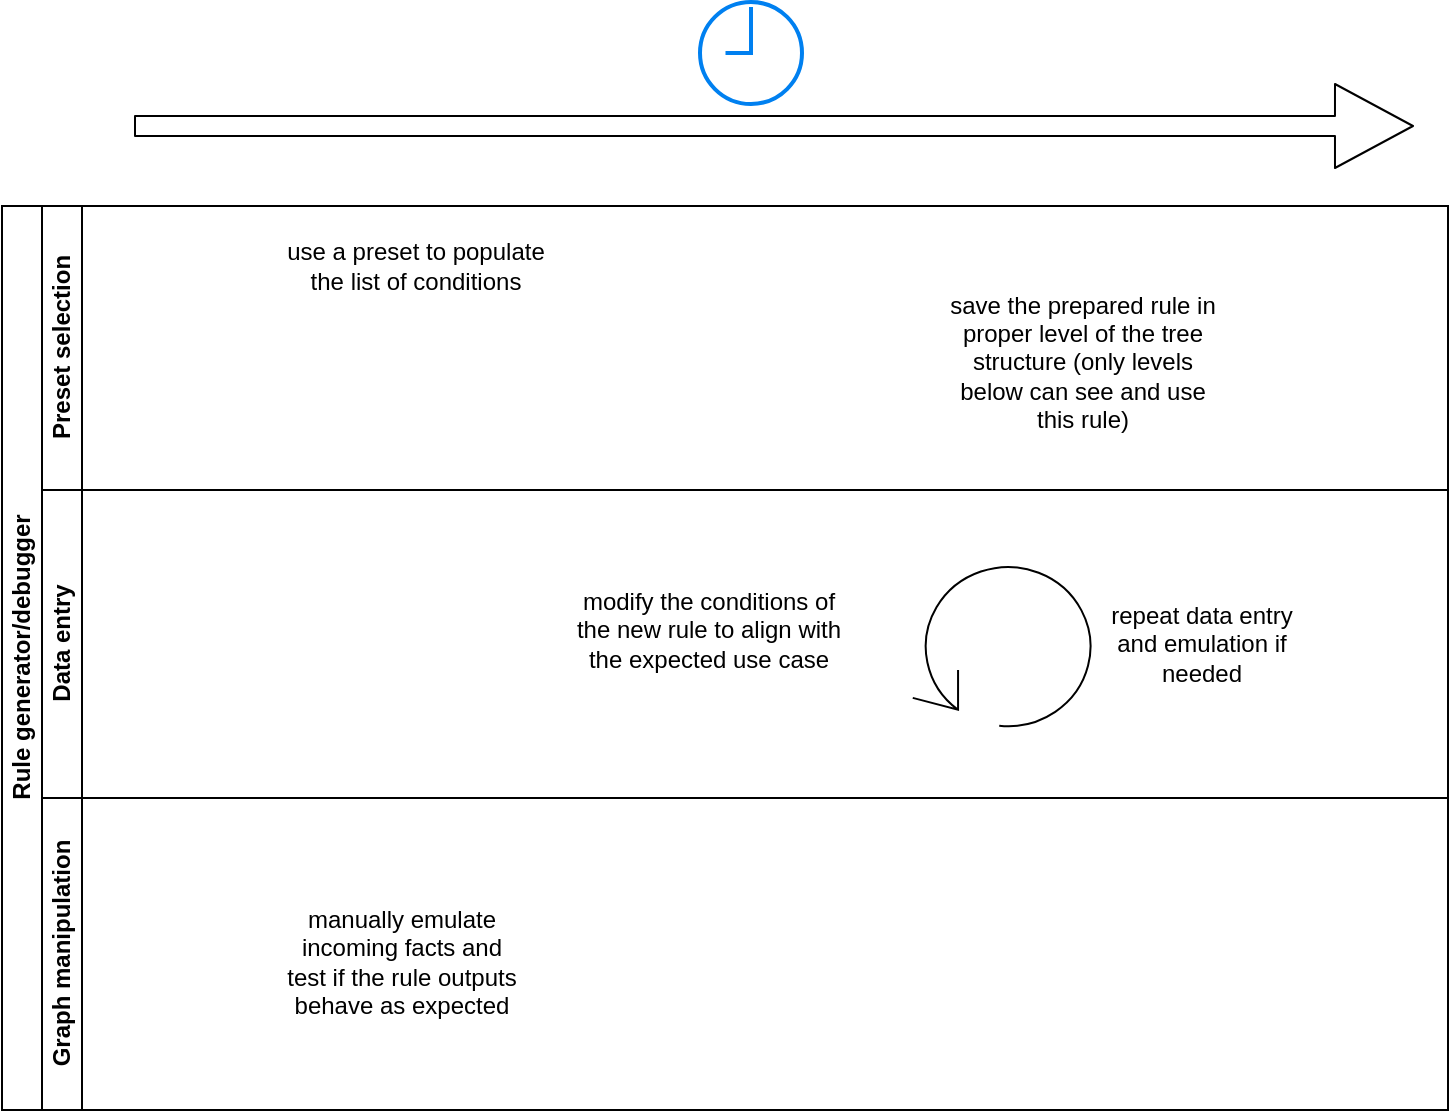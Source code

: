 <mxfile version="13.6.6" type="github">
  <diagram id="prtHgNgQTEPvFCAcTncT" name="Page-1">
    <mxGraphModel dx="781" dy="1154" grid="0" gridSize="10" guides="1" tooltips="1" connect="1" arrows="1" fold="1" page="0" pageScale="1" pageWidth="827" pageHeight="1169" math="0" shadow="0">
      <root>
        <mxCell id="0" />
        <mxCell id="1" parent="0" />
        <mxCell id="dNxyNK7c78bLwvsdeMH5-19" value="Rule generator/debugger" style="swimlane;html=1;childLayout=stackLayout;resizeParent=1;resizeParentMax=0;horizontal=0;startSize=20;horizontalStack=0;" parent="1" vertex="1">
          <mxGeometry x="120" y="120" width="723" height="452" as="geometry">
            <mxRectangle x="120" y="120" width="24" height="164" as="alternateBounds" />
          </mxGeometry>
        </mxCell>
        <mxCell id="dNxyNK7c78bLwvsdeMH5-20" value="Preset selection" style="swimlane;html=1;startSize=20;horizontal=0;swimlaneFillColor=none;" parent="dNxyNK7c78bLwvsdeMH5-19" vertex="1">
          <mxGeometry x="20" width="703" height="142" as="geometry">
            <mxRectangle x="20" width="430" height="20" as="alternateBounds" />
          </mxGeometry>
        </mxCell>
        <mxCell id="rohLbEYb68iPBEsUv_bH-9" value="use a preset to populate the list of conditions" style="text;html=1;strokeColor=none;fillColor=none;align=center;verticalAlign=middle;whiteSpace=wrap;rounded=0;" vertex="1" parent="dNxyNK7c78bLwvsdeMH5-20">
          <mxGeometry x="112" y="4" width="150" height="52" as="geometry" />
        </mxCell>
        <mxCell id="rohLbEYb68iPBEsUv_bH-13" value="save the prepared rule in proper level of the tree structure (only levels below can see and use this rule)" style="text;html=1;strokeColor=none;fillColor=none;align=center;verticalAlign=middle;whiteSpace=wrap;rounded=0;" vertex="1" parent="dNxyNK7c78bLwvsdeMH5-20">
          <mxGeometry x="453" y="36" width="135" height="83" as="geometry" />
        </mxCell>
        <mxCell id="rohLbEYb68iPBEsUv_bH-12" value="" style="shape=image;html=1;verticalAlign=top;verticalLabelPosition=bottom;labelBackgroundColor=#ffffff;imageAspect=0;aspect=fixed;image=https://cdn3.iconfinder.com/data/icons/ui-outline-1/100/ui_58-128.png" vertex="1" parent="dNxyNK7c78bLwvsdeMH5-20">
          <mxGeometry x="575" y="7" width="128" height="128" as="geometry" />
        </mxCell>
        <mxCell id="rohLbEYb68iPBEsUv_bH-3" value="" style="shape=image;html=1;verticalAlign=top;verticalLabelPosition=bottom;labelBackgroundColor=#ffffff;imageAspect=0;aspect=fixed;image=https://cdn2.iconfinder.com/data/icons/picol-vector/32/hierarchy-128.png" vertex="1" parent="dNxyNK7c78bLwvsdeMH5-20">
          <mxGeometry x="30" y="7" width="128" height="128" as="geometry" />
        </mxCell>
        <mxCell id="dNxyNK7c78bLwvsdeMH5-21" value="Data entry" style="swimlane;html=1;startSize=20;horizontal=0;" parent="dNxyNK7c78bLwvsdeMH5-19" vertex="1">
          <mxGeometry x="20" y="142" width="703" height="154" as="geometry">
            <mxRectangle x="20" y="120" width="430" height="20" as="alternateBounds" />
          </mxGeometry>
        </mxCell>
        <mxCell id="rohLbEYb68iPBEsUv_bH-15" value="" style="shape=mxgraph.bpmn.loop;html=1;outlineConnect=0;" vertex="1" parent="dNxyNK7c78bLwvsdeMH5-21">
          <mxGeometry x="435.38" y="34" width="92.62" height="86" as="geometry" />
        </mxCell>
        <mxCell id="rohLbEYb68iPBEsUv_bH-16" value="repeat data entry and emulation if needed" style="text;html=1;strokeColor=none;fillColor=none;align=center;verticalAlign=middle;whiteSpace=wrap;rounded=0;" vertex="1" parent="dNxyNK7c78bLwvsdeMH5-21">
          <mxGeometry x="528" y="67" width="104" height="20" as="geometry" />
        </mxCell>
        <mxCell id="rohLbEYb68iPBEsUv_bH-4" value="" style="shape=image;html=1;verticalAlign=top;verticalLabelPosition=bottom;labelBackgroundColor=#ffffff;imageAspect=0;aspect=fixed;image=https://cdn0.iconfinder.com/data/icons/set-app-incredibles/24/Edit-01-128.png" vertex="1" parent="dNxyNK7c78bLwvsdeMH5-21">
          <mxGeometry x="141" y="8" width="128" height="128" as="geometry" />
        </mxCell>
        <mxCell id="rohLbEYb68iPBEsUv_bH-10" value="modify the conditions of the new rule to align with the expected use case" style="text;html=1;strokeColor=none;fillColor=none;align=center;verticalAlign=middle;whiteSpace=wrap;rounded=0;" vertex="1" parent="dNxyNK7c78bLwvsdeMH5-21">
          <mxGeometry x="263" y="36" width="141" height="67" as="geometry" />
        </mxCell>
        <mxCell id="dNxyNK7c78bLwvsdeMH5-22" value="Graph manipulation" style="swimlane;html=1;startSize=20;horizontal=0;" parent="dNxyNK7c78bLwvsdeMH5-19" vertex="1">
          <mxGeometry x="20" y="296" width="703" height="156" as="geometry" />
        </mxCell>
        <mxCell id="rohLbEYb68iPBEsUv_bH-5" value="" style="shape=image;html=1;verticalAlign=top;verticalLabelPosition=bottom;labelBackgroundColor=#ffffff;imageAspect=0;aspect=fixed;image=https://cdn3.iconfinder.com/data/icons/car-parts-18/64/timing-belt-camshaft-chain-car-engine-128.png" vertex="1" parent="dNxyNK7c78bLwvsdeMH5-22">
          <mxGeometry x="344" y="8" width="128" height="128" as="geometry" />
        </mxCell>
        <mxCell id="rohLbEYb68iPBEsUv_bH-14" value="" style="shape=image;html=1;verticalAlign=top;verticalLabelPosition=bottom;labelBackgroundColor=#ffffff;imageAspect=0;aspect=fixed;image=https://cdn0.iconfinder.com/data/icons/set-app-incredibles/24/Edit-01-128.png" vertex="1" parent="dNxyNK7c78bLwvsdeMH5-22">
          <mxGeometry x="227" y="14" width="128" height="128" as="geometry" />
        </mxCell>
        <mxCell id="rohLbEYb68iPBEsUv_bH-11" value="manually emulate incoming facts and test if the rule outputs behave as expected" style="text;html=1;strokeColor=none;fillColor=none;align=center;verticalAlign=middle;whiteSpace=wrap;rounded=0;" vertex="1" parent="dNxyNK7c78bLwvsdeMH5-22">
          <mxGeometry x="120" y="44.5" width="120" height="75.5" as="geometry" />
        </mxCell>
        <mxCell id="rohLbEYb68iPBEsUv_bH-6" value="" style="html=1;verticalLabelPosition=bottom;align=center;labelBackgroundColor=#ffffff;verticalAlign=top;strokeWidth=2;strokeColor=#0080F0;shadow=0;dashed=0;shape=mxgraph.ios7.icons.clock;" vertex="1" parent="1">
          <mxGeometry x="469" y="18" width="51" height="51" as="geometry" />
        </mxCell>
        <mxCell id="rohLbEYb68iPBEsUv_bH-8" value="" style="shape=flexArrow;endArrow=classic;html=1;endWidth=31;endSize=12.67;" edge="1" parent="1">
          <mxGeometry width="50" height="50" relative="1" as="geometry">
            <mxPoint x="186" y="80" as="sourcePoint" />
            <mxPoint x="826" y="80" as="targetPoint" />
          </mxGeometry>
        </mxCell>
      </root>
    </mxGraphModel>
  </diagram>
</mxfile>
